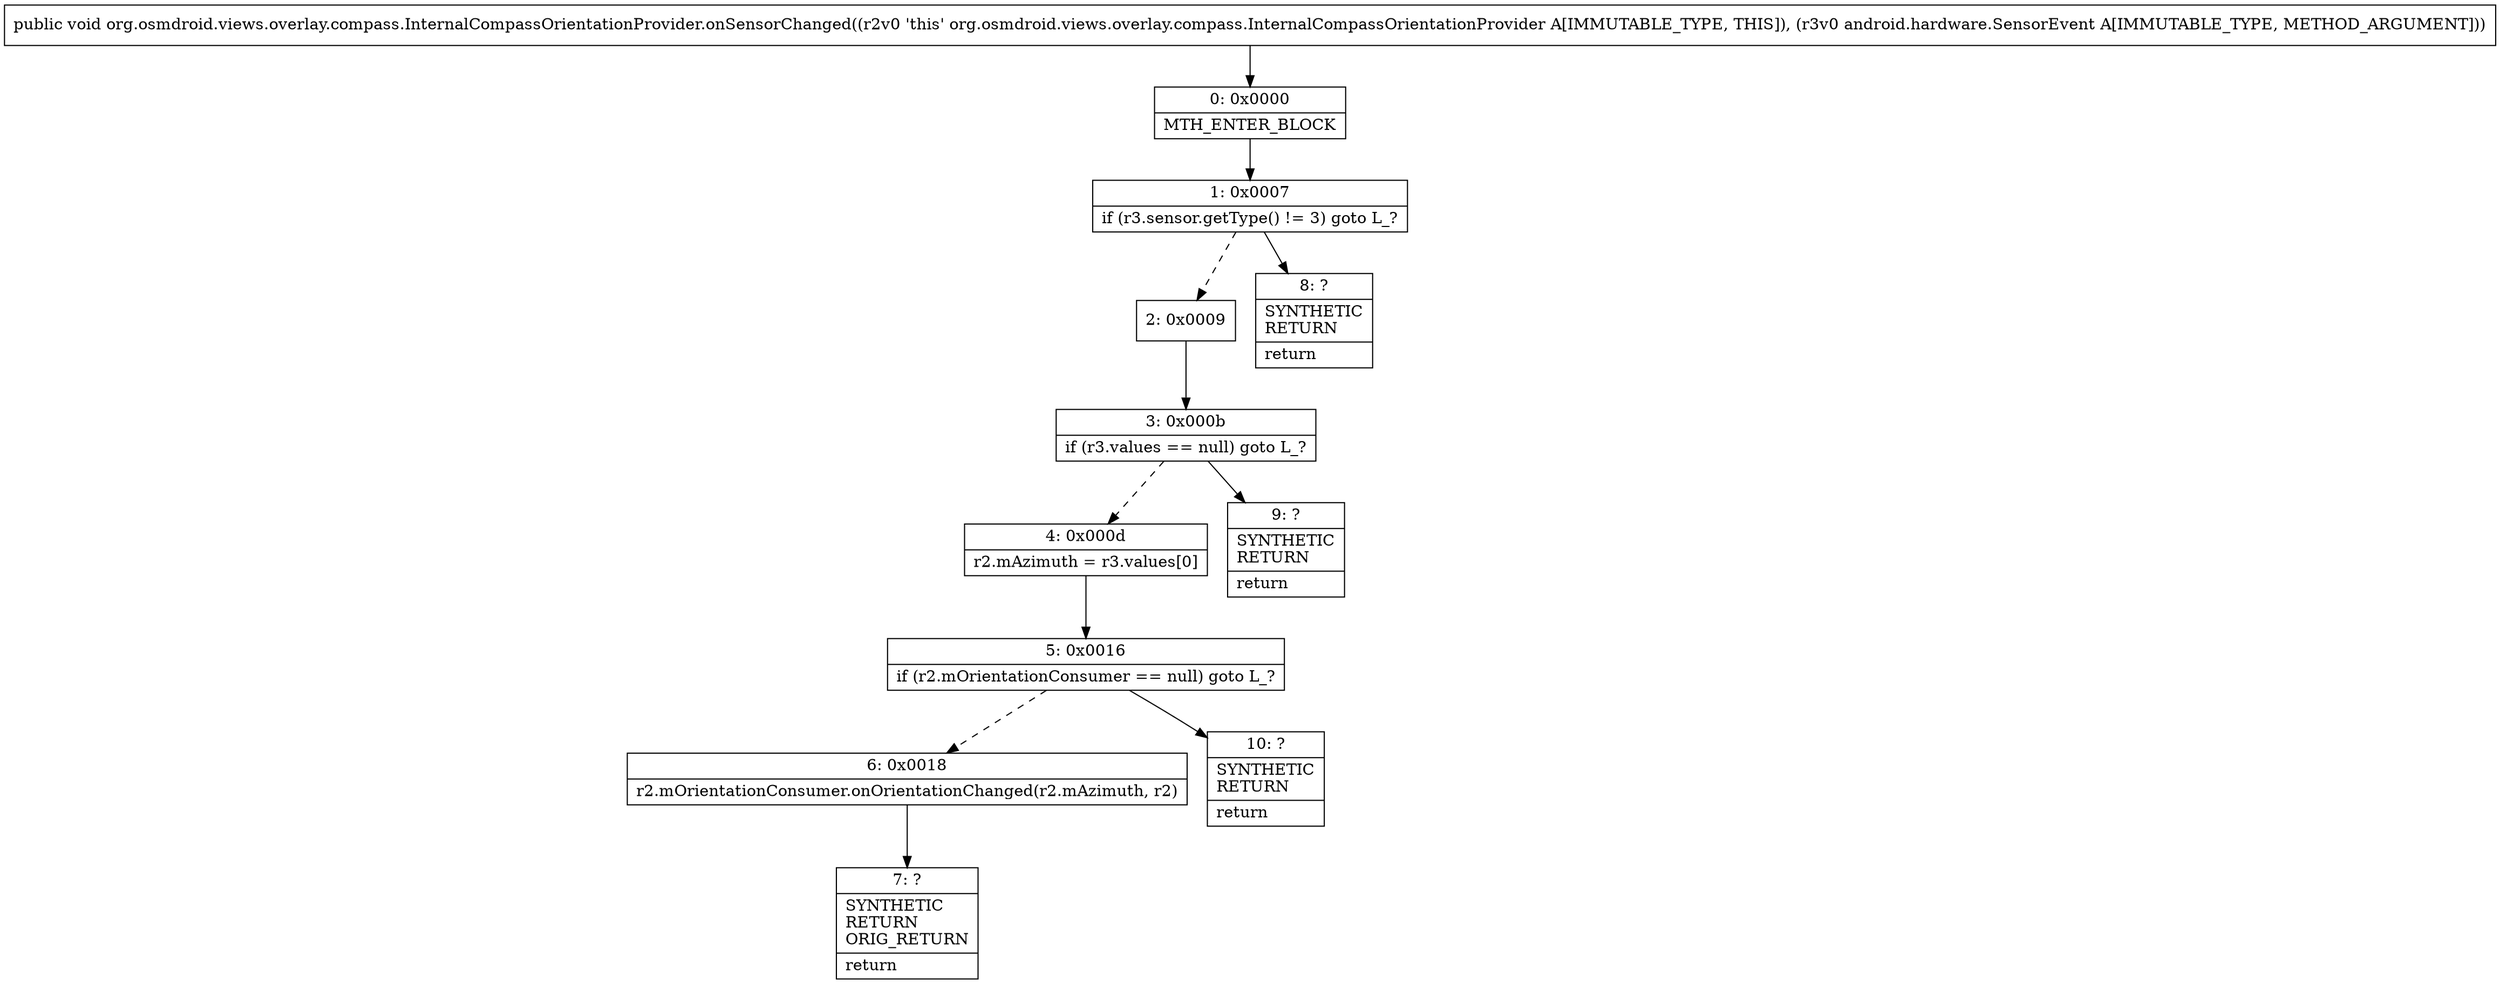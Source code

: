 digraph "CFG fororg.osmdroid.views.overlay.compass.InternalCompassOrientationProvider.onSensorChanged(Landroid\/hardware\/SensorEvent;)V" {
Node_0 [shape=record,label="{0\:\ 0x0000|MTH_ENTER_BLOCK\l}"];
Node_1 [shape=record,label="{1\:\ 0x0007|if (r3.sensor.getType() != 3) goto L_?\l}"];
Node_2 [shape=record,label="{2\:\ 0x0009}"];
Node_3 [shape=record,label="{3\:\ 0x000b|if (r3.values == null) goto L_?\l}"];
Node_4 [shape=record,label="{4\:\ 0x000d|r2.mAzimuth = r3.values[0]\l}"];
Node_5 [shape=record,label="{5\:\ 0x0016|if (r2.mOrientationConsumer == null) goto L_?\l}"];
Node_6 [shape=record,label="{6\:\ 0x0018|r2.mOrientationConsumer.onOrientationChanged(r2.mAzimuth, r2)\l}"];
Node_7 [shape=record,label="{7\:\ ?|SYNTHETIC\lRETURN\lORIG_RETURN\l|return\l}"];
Node_8 [shape=record,label="{8\:\ ?|SYNTHETIC\lRETURN\l|return\l}"];
Node_9 [shape=record,label="{9\:\ ?|SYNTHETIC\lRETURN\l|return\l}"];
Node_10 [shape=record,label="{10\:\ ?|SYNTHETIC\lRETURN\l|return\l}"];
MethodNode[shape=record,label="{public void org.osmdroid.views.overlay.compass.InternalCompassOrientationProvider.onSensorChanged((r2v0 'this' org.osmdroid.views.overlay.compass.InternalCompassOrientationProvider A[IMMUTABLE_TYPE, THIS]), (r3v0 android.hardware.SensorEvent A[IMMUTABLE_TYPE, METHOD_ARGUMENT])) }"];
MethodNode -> Node_0;
Node_0 -> Node_1;
Node_1 -> Node_2[style=dashed];
Node_1 -> Node_8;
Node_2 -> Node_3;
Node_3 -> Node_4[style=dashed];
Node_3 -> Node_9;
Node_4 -> Node_5;
Node_5 -> Node_6[style=dashed];
Node_5 -> Node_10;
Node_6 -> Node_7;
}

